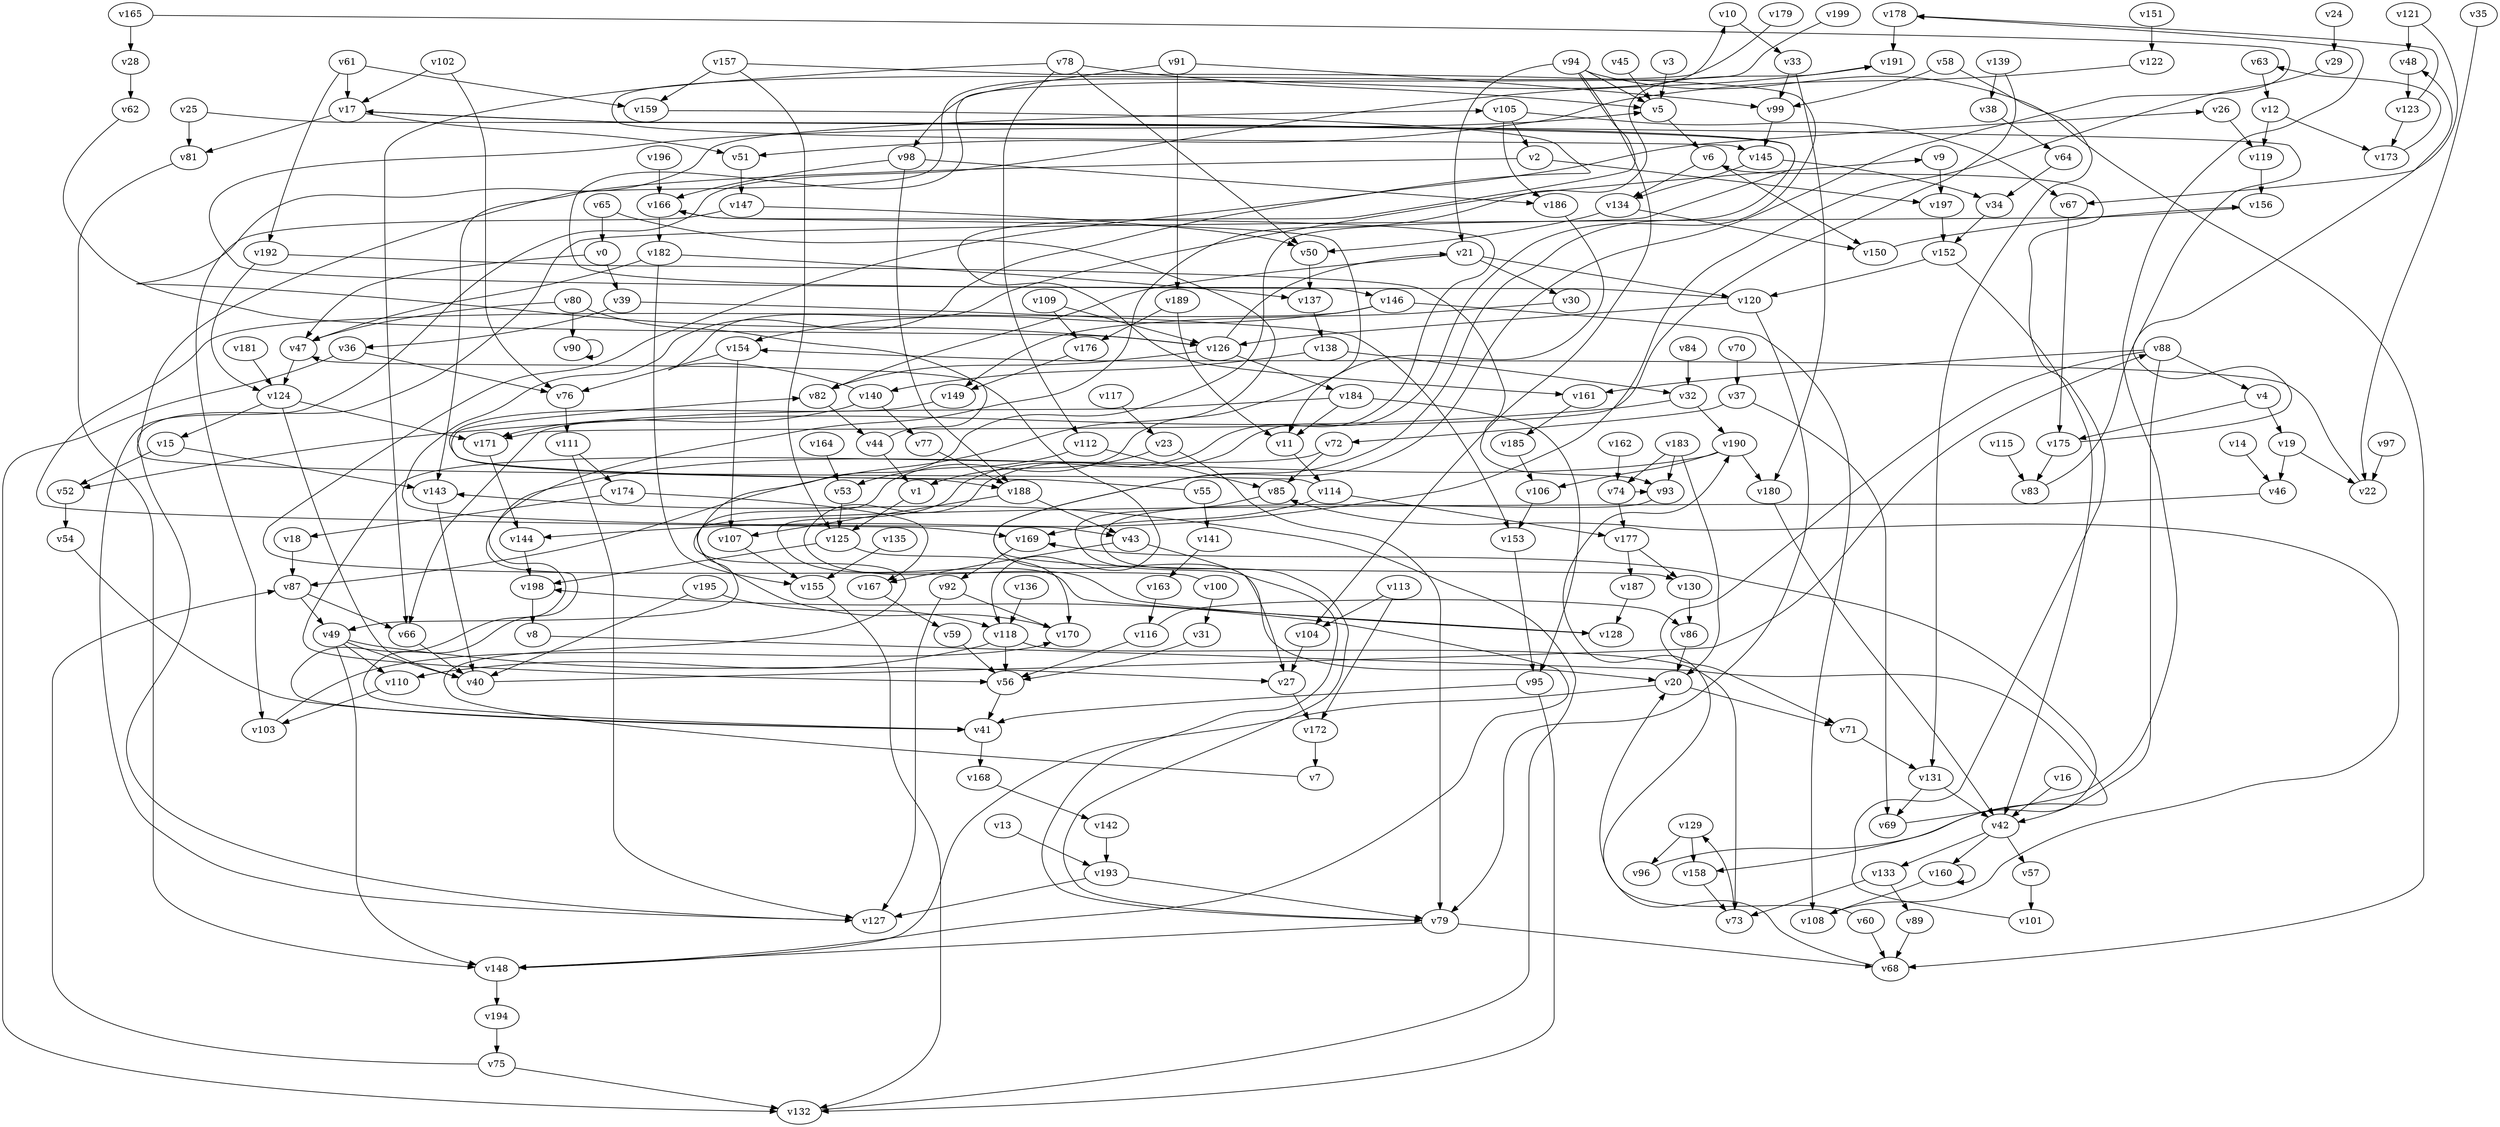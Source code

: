 // Benchmark game 290 - 200 vertices
// time_bound: 35
// targets: v190
digraph G {
    v0 [name="v0", player=0];
    v1 [name="v1", player=0];
    v2 [name="v2", player=1];
    v3 [name="v3", player=1];
    v4 [name="v4", player=1];
    v5 [name="v5", player=0];
    v6 [name="v6", player=1];
    v7 [name="v7", player=1];
    v8 [name="v8", player=0];
    v9 [name="v9", player=1];
    v10 [name="v10", player=0];
    v11 [name="v11", player=1];
    v12 [name="v12", player=0];
    v13 [name="v13", player=0];
    v14 [name="v14", player=1];
    v15 [name="v15", player=0];
    v16 [name="v16", player=0];
    v17 [name="v17", player=0];
    v18 [name="v18", player=0];
    v19 [name="v19", player=1];
    v20 [name="v20", player=1];
    v21 [name="v21", player=1];
    v22 [name="v22", player=0];
    v23 [name="v23", player=0];
    v24 [name="v24", player=1];
    v25 [name="v25", player=1];
    v26 [name="v26", player=0];
    v27 [name="v27", player=0];
    v28 [name="v28", player=0];
    v29 [name="v29", player=0];
    v30 [name="v30", player=1];
    v31 [name="v31", player=0];
    v32 [name="v32", player=1];
    v33 [name="v33", player=1];
    v34 [name="v34", player=0];
    v35 [name="v35", player=0];
    v36 [name="v36", player=1];
    v37 [name="v37", player=0];
    v38 [name="v38", player=0];
    v39 [name="v39", player=0];
    v40 [name="v40", player=1];
    v41 [name="v41", player=1];
    v42 [name="v42", player=0];
    v43 [name="v43", player=0];
    v44 [name="v44", player=0];
    v45 [name="v45", player=1];
    v46 [name="v46", player=1];
    v47 [name="v47", player=0];
    v48 [name="v48", player=0];
    v49 [name="v49", player=0];
    v50 [name="v50", player=1];
    v51 [name="v51", player=1];
    v52 [name="v52", player=0];
    v53 [name="v53", player=0];
    v54 [name="v54", player=1];
    v55 [name="v55", player=0];
    v56 [name="v56", player=0];
    v57 [name="v57", player=0];
    v58 [name="v58", player=1];
    v59 [name="v59", player=1];
    v60 [name="v60", player=1];
    v61 [name="v61", player=0];
    v62 [name="v62", player=0];
    v63 [name="v63", player=0];
    v64 [name="v64", player=1];
    v65 [name="v65", player=1];
    v66 [name="v66", player=1];
    v67 [name="v67", player=0];
    v68 [name="v68", player=0];
    v69 [name="v69", player=1];
    v70 [name="v70", player=0];
    v71 [name="v71", player=1];
    v72 [name="v72", player=0];
    v73 [name="v73", player=0];
    v74 [name="v74", player=0];
    v75 [name="v75", player=0];
    v76 [name="v76", player=1];
    v77 [name="v77", player=1];
    v78 [name="v78", player=0];
    v79 [name="v79", player=1];
    v80 [name="v80", player=0];
    v81 [name="v81", player=0];
    v82 [name="v82", player=0];
    v83 [name="v83", player=1];
    v84 [name="v84", player=0];
    v85 [name="v85", player=0];
    v86 [name="v86", player=1];
    v87 [name="v87", player=0];
    v88 [name="v88", player=1];
    v89 [name="v89", player=0];
    v90 [name="v90", player=1];
    v91 [name="v91", player=1];
    v92 [name="v92", player=0];
    v93 [name="v93", player=1];
    v94 [name="v94", player=1];
    v95 [name="v95", player=0];
    v96 [name="v96", player=0];
    v97 [name="v97", player=1];
    v98 [name="v98", player=1];
    v99 [name="v99", player=0];
    v100 [name="v100", player=1];
    v101 [name="v101", player=0];
    v102 [name="v102", player=1];
    v103 [name="v103", player=0];
    v104 [name="v104", player=0];
    v105 [name="v105", player=1];
    v106 [name="v106", player=0];
    v107 [name="v107", player=0];
    v108 [name="v108", player=1];
    v109 [name="v109", player=0];
    v110 [name="v110", player=0];
    v111 [name="v111", player=0];
    v112 [name="v112", player=0];
    v113 [name="v113", player=0];
    v114 [name="v114", player=1];
    v115 [name="v115", player=1];
    v116 [name="v116", player=1];
    v117 [name="v117", player=1];
    v118 [name="v118", player=1];
    v119 [name="v119", player=1];
    v120 [name="v120", player=1];
    v121 [name="v121", player=0];
    v122 [name="v122", player=1];
    v123 [name="v123", player=0];
    v124 [name="v124", player=1];
    v125 [name="v125", player=1];
    v126 [name="v126", player=0];
    v127 [name="v127", player=0];
    v128 [name="v128", player=1];
    v129 [name="v129", player=1];
    v130 [name="v130", player=1];
    v131 [name="v131", player=1];
    v132 [name="v132", player=0];
    v133 [name="v133", player=1];
    v134 [name="v134", player=1];
    v135 [name="v135", player=0];
    v136 [name="v136", player=1];
    v137 [name="v137", player=1];
    v138 [name="v138", player=1];
    v139 [name="v139", player=1];
    v140 [name="v140", player=1];
    v141 [name="v141", player=0];
    v142 [name="v142", player=0];
    v143 [name="v143", player=1];
    v144 [name="v144", player=1];
    v145 [name="v145", player=1];
    v146 [name="v146", player=0];
    v147 [name="v147", player=1];
    v148 [name="v148", player=0];
    v149 [name="v149", player=1];
    v150 [name="v150", player=0];
    v151 [name="v151", player=0];
    v152 [name="v152", player=0];
    v153 [name="v153", player=0];
    v154 [name="v154", player=1];
    v155 [name="v155", player=0];
    v156 [name="v156", player=0];
    v157 [name="v157", player=1];
    v158 [name="v158", player=1];
    v159 [name="v159", player=1];
    v160 [name="v160", player=1];
    v161 [name="v161", player=1];
    v162 [name="v162", player=0];
    v163 [name="v163", player=1];
    v164 [name="v164", player=0];
    v165 [name="v165", player=1];
    v166 [name="v166", player=0];
    v167 [name="v167", player=1];
    v168 [name="v168", player=0];
    v169 [name="v169", player=0];
    v170 [name="v170", player=1];
    v171 [name="v171", player=1];
    v172 [name="v172", player=1];
    v173 [name="v173", player=1];
    v174 [name="v174", player=1];
    v175 [name="v175", player=0];
    v176 [name="v176", player=0];
    v177 [name="v177", player=0];
    v178 [name="v178", player=0];
    v179 [name="v179", player=0];
    v180 [name="v180", player=1];
    v181 [name="v181", player=0];
    v182 [name="v182", player=0];
    v183 [name="v183", player=0];
    v184 [name="v184", player=0];
    v185 [name="v185", player=1];
    v186 [name="v186", player=1];
    v187 [name="v187", player=0];
    v188 [name="v188", player=1];
    v189 [name="v189", player=0];
    v190 [name="v190", player=1, target=1];
    v191 [name="v191", player=1];
    v192 [name="v192", player=1];
    v193 [name="v193", player=1];
    v194 [name="v194", player=0];
    v195 [name="v195", player=0];
    v196 [name="v196", player=1];
    v197 [name="v197", player=0];
    v198 [name="v198", player=1];
    v199 [name="v199", player=1];

    v0 -> v47;
    v1 -> v125;
    v2 -> v143;
    v3 -> v5;
    v4 -> v19;
    v5 -> v6;
    v6 -> v134;
    v7 -> v166 [constraint="t >= 5"];
    v8 -> v158 [constraint="t mod 2 == 0"];
    v9 -> v197;
    v10 -> v33;
    v11 -> v114;
    v12 -> v173;
    v13 -> v193;
    v14 -> v46;
    v15 -> v52;
    v16 -> v42;
    v17 -> v51;
    v18 -> v87;
    v19 -> v46;
    v20 -> v148;
    v21 -> v82 [constraint="t >= 2"];
    v22 -> v154 [constraint="t < 7"];
    v23 -> v79;
    v24 -> v29;
    v25 -> v130 [constraint="t >= 3"];
    v26 -> v119;
    v27 -> v172;
    v28 -> v62;
    v29 -> v144 [constraint="t mod 2 == 0"];
    v30 -> v149 [constraint="t < 15"];
    v31 -> v56;
    v32 -> v52 [constraint="t >= 2"];
    v33 -> v180;
    v34 -> v152;
    v35 -> v22 [constraint="t < 11"];
    v36 -> v132;
    v37 -> v69;
    v38 -> v64;
    v39 -> v153;
    v40 -> v88 [constraint="t < 9"];
    v41 -> v168;
    v42 -> v133;
    v43 -> v27;
    v44 -> v47 [constraint="t mod 5 == 0"];
    v45 -> v5;
    v46 -> v49 [constraint="t >= 5"];
    v47 -> v124;
    v48 -> v123;
    v49 -> v110;
    v50 -> v137;
    v51 -> v147;
    v52 -> v54;
    v53 -> v125;
    v54 -> v41 [constraint="t mod 5 == 2"];
    v55 -> v82 [constraint="t mod 3 == 2"];
    v56 -> v41;
    v57 -> v101;
    v58 -> v99;
    v59 -> v56;
    v60 -> v190 [constraint="t mod 2 == 0"];
    v61 -> v159;
    v62 -> v126 [constraint="t < 9"];
    v63 -> v12;
    v64 -> v34;
    v65 -> v87 [constraint="t >= 3"];
    v66 -> v40;
    v67 -> v175;
    v68 -> v20 [constraint="t < 11"];
    v69 -> v178 [constraint="t >= 1"];
    v70 -> v37;
    v71 -> v131;
    v72 -> v56 [constraint="t >= 5"];
    v73 -> v129 [constraint="t < 8"];
    v74 -> v93 [constraint="t >= 2"];
    v75 -> v132;
    v76 -> v111;
    v77 -> v188;
    v78 -> v66;
    v79 -> v68;
    v80 -> v118;
    v81 -> v148;
    v82 -> v44;
    v83 -> v17 [constraint="t mod 5 == 4"];
    v84 -> v32;
    v85 -> v79 [constraint="t mod 4 == 3"];
    v86 -> v20;
    v87 -> v49;
    v88 -> v71 [constraint="t mod 3 == 2"];
    v89 -> v68;
    v90 -> v90;
    v91 -> v98;
    v92 -> v127;
    v93 -> v79 [constraint="t mod 3 == 0"];
    v94 -> v161 [constraint="t mod 2 == 0"];
    v95 -> v132;
    v96 -> v169 [constraint="t mod 3 == 1"];
    v97 -> v22;
    v98 -> v188;
    v99 -> v145;
    v100 -> v26 [constraint="t < 9"];
    v101 -> v6 [constraint="t < 9"];
    v102 -> v76;
    v103 -> v170 [constraint="t >= 3"];
    v104 -> v27;
    v105 -> v67;
    v106 -> v153;
    v107 -> v155;
    v108 -> v85 [constraint="t < 15"];
    v109 -> v126;
    v110 -> v103;
    v111 -> v174;
    v112 -> v53;
    v113 -> v104;
    v114 -> v10 [constraint="t mod 2 == 1"];
    v115 -> v83;
    v116 -> v86 [constraint="t < 13"];
    v117 -> v23;
    v118 -> v110;
    v119 -> v156;
    v120 -> v5 [constraint="t < 6"];
    v121 -> v67 [constraint="t mod 2 == 1"];
    v122 -> v51 [constraint="t >= 1"];
    v123 -> v178 [constraint="t >= 2"];
    v124 -> v15;
    v125 -> v198;
    v126 -> v105 [constraint="t < 10"];
    v127 -> v191 [constraint="t mod 4 == 2"];
    v128 -> v166 [constraint="t mod 3 == 0"];
    v129 -> v158;
    v130 -> v86;
    v131 -> v69;
    v132 -> v143 [constraint="t < 5"];
    v133 -> v73;
    v134 -> v50;
    v135 -> v155;
    v136 -> v118;
    v137 -> v138;
    v138 -> v140;
    v139 -> v171 [constraint="t < 12"];
    v140 -> v9 [constraint="t < 8"];
    v141 -> v163;
    v142 -> v193;
    v143 -> v40;
    v144 -> v198;
    v145 -> v34;
    v146 -> v169 [constraint="t < 14"];
    v147 -> v103;
    v148 -> v198 [constraint="t mod 5 == 0"];
    v149 -> v188 [constraint="t < 15"];
    v150 -> v156 [constraint="t mod 5 == 3"];
    v151 -> v122;
    v152 -> v120;
    v153 -> v95;
    v154 -> v107;
    v155 -> v132;
    v156 -> v127 [constraint="t >= 3"];
    v157 -> v128 [constraint="t >= 1"];
    v158 -> v73;
    v159 -> v43 [constraint="t >= 4"];
    v160 -> v160 [constraint="t mod 4 == 1"];
    v161 -> v185;
    v162 -> v74;
    v163 -> v116;
    v164 -> v53;
    v165 -> v20 [constraint="t mod 3 == 1"];
    v166 -> v182;
    v167 -> v59;
    v168 -> v142;
    v169 -> v92;
    v170 -> v17 [constraint="t mod 3 == 0"];
    v171 -> v144;
    v172 -> v7;
    v173 -> v63 [constraint="t >= 5"];
    v174 -> v167;
    v175 -> v48 [constraint="t mod 5 == 3"];
    v176 -> v149;
    v177 -> v187;
    v178 -> v191;
    v179 -> v145 [constraint="t < 11"];
    v180 -> v42 [constraint="t < 12"];
    v181 -> v124;
    v182 -> v47;
    v183 -> v20;
    v184 -> v11;
    v185 -> v106;
    v186 -> v11;
    v187 -> v128;
    v188 -> v43;
    v189 -> v176;
    v190 -> v41 [constraint="t < 5"];
    v191 -> v41 [constraint="t mod 2 == 1"];
    v192 -> v93 [constraint="t mod 2 == 0"];
    v193 -> v79;
    v194 -> v75;
    v195 -> v118;
    v196 -> v166;
    v197 -> v152;
    v198 -> v8;
    v199 -> v146 [constraint="t >= 5"];
    v147 -> v50;
    v190 -> v106;
    v78 -> v50;
    v25 -> v81;
    v175 -> v83;
    v74 -> v177;
    v65 -> v0;
    v23 -> v1;
    v75 -> v87;
    v190 -> v180;
    v183 -> v74;
    v105 -> v2;
    v19 -> v22;
    v15 -> v143;
    v87 -> v66;
    v49 -> v27;
    v109 -> v176;
    v184 -> v95;
    v32 -> v190;
    v120 -> v79;
    v58 -> v131;
    v113 -> v172;
    v126 -> v21;
    v94 -> v5;
    v174 -> v18;
    v148 -> v194;
    v118 -> v56;
    v193 -> v127;
    v61 -> v192;
    v114 -> v177;
    v60 -> v68;
    v160 -> v108;
    v146 -> v154;
    v78 -> v112;
    v0 -> v39;
    v111 -> v127;
    v20 -> v71;
    v124 -> v171;
    v124 -> v40;
    v98 -> v166;
    v131 -> v42;
    v21 -> v120;
    v129 -> v96;
    v78 -> v5;
    v55 -> v141;
    v36 -> v76;
    v94 -> v68;
    v42 -> v160;
    v134 -> v150;
    v33 -> v99;
    v80 -> v47;
    v37 -> v72;
    v138 -> v32;
    v49 -> v148;
    v140 -> v77;
    v146 -> v108;
    v120 -> v126;
    v79 -> v148;
    v118 -> v73;
    v98 -> v186;
    v184 -> v66;
    v125 -> v170;
    v94 -> v21;
    v39 -> v36;
    v192 -> v124;
    v195 -> v40;
    v91 -> v99;
    v6 -> v150;
    v72 -> v85;
    v2 -> v197;
    v140 -> v171;
    v44 -> v1;
    v183 -> v93;
    v154 -> v76;
    v42 -> v57;
    v95 -> v41;
    v105 -> v186;
    v188 -> v107;
    v145 -> v134;
    v177 -> v130;
    v4 -> v175;
    v43 -> v167;
    v100 -> v31;
    v61 -> v17;
    v126 -> v184;
    v49 -> v40;
    v94 -> v104;
    v21 -> v30;
    v157 -> v125;
    v182 -> v137;
    v189 -> v11;
    v126 -> v82;
    v17 -> v81;
    v91 -> v189;
    v133 -> v89;
    v114 -> v169;
    v123 -> v173;
    v88 -> v161;
    v112 -> v85;
    v152 -> v42;
    v116 -> v56;
    v92 -> v170;
    v165 -> v28;
    v139 -> v38;
    v12 -> v119;
    v182 -> v155;
    v121 -> v48;
    v88 -> v4;
    v88 -> v42;
    v80 -> v90;
    v102 -> v17;
    v157 -> v159;
}
